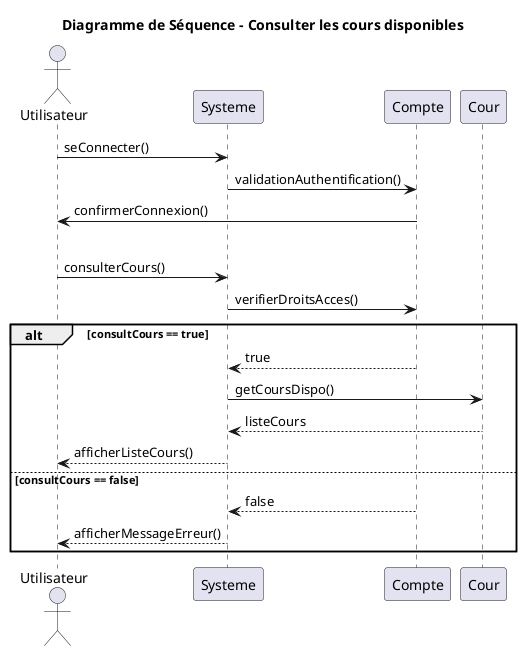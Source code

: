 @startuml
title Diagramme de Séquence - Consulter les cours disponibles
actor Utilisateur
participant Systeme
participant Compte
participant Cour

'Connexion à un compte'
Utilisateur -> Systeme: seConnecter()
Systeme -> Compte: validationAuthentification()
Compte -> Utilisateur: confirmerConnexion()

'Séparation'
|||

'Consulter les cours disponibles'
Utilisateur -> Systeme : consulterCours()
Systeme -> Compte : verifierDroitsAcces()
alt consultCours == true
    Compte --> Systeme : true
    Systeme -> Cour : getCoursDispo()
    Cour --> Systeme : listeCours
    Systeme --> Utilisateur : afficherListeCours()
else consultCours == false
    Compte --> Systeme : false
    Systeme --> Utilisateur : afficherMessageErreur()
end
@enduml